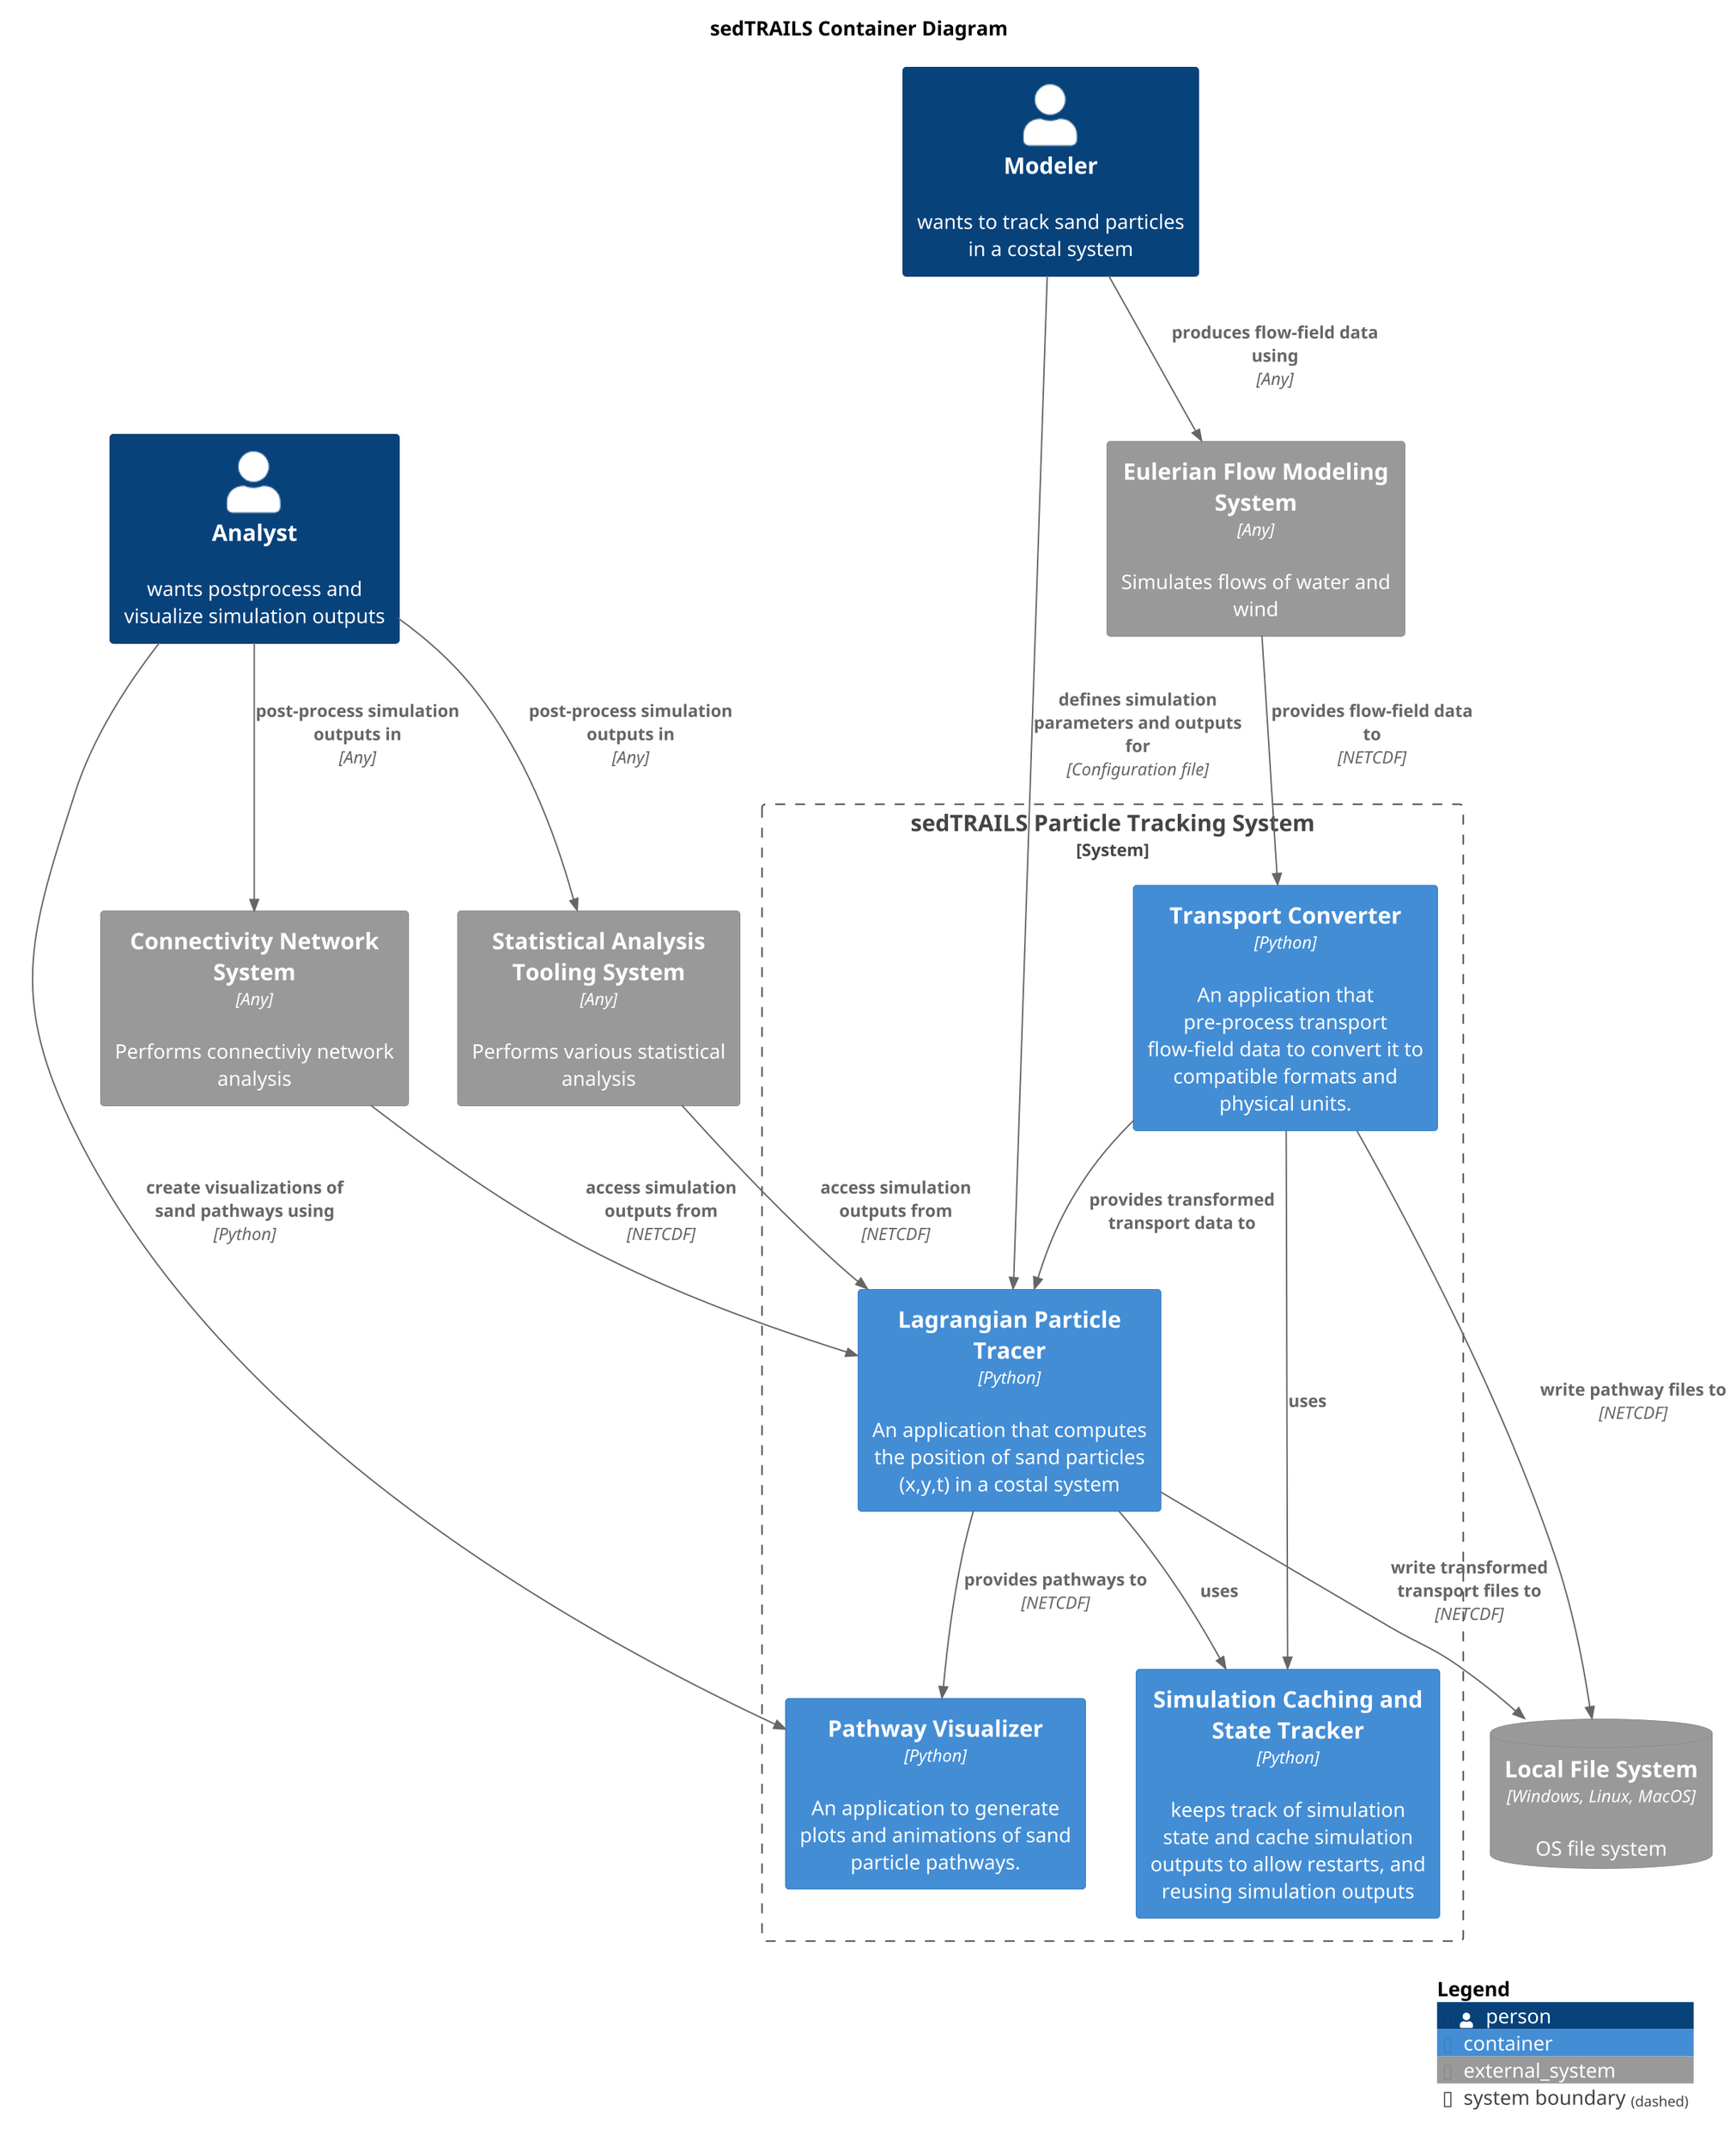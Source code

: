 @startuml SedtrailContainer
!include <C4/C4_Container>

title sedTRAILS Container Diagram
scale 2



Person(modeler, "Modeler", "wants to track sand particles in a costal system")
Person(analyst, "Analyst", "wants postprocess and visualize simulation outputs")

System_Boundary(sedtrailsSystem, "sedTRAILS Particle Tracking System"){ 
    Container(sedtrailsTracer, "Lagrangian Particle Tracer", "Python", "An application that computes the position of sand particles (x,y,t) in a costal system")
    Container(transportConverter, "Transport Converter", "Python", "An application that pre-process transport flow-field data to convert it to compatible formats and physical units.")
    Container(pathwayVisualizer, "Pathway Visualizer", "Python", "An application to generate plots and animations of sand particle pathways.")
    Container(cache, "Simulation Caching and State Tracker", "Python", "keeps track of simulation state and cache simulation outputs to allow restarts, and reusing simulation outputs")
    
    Rel(transportConverter, sedtrailsTracer, "provides transformed transport data to")
    Rel(sedtrailsTracer, pathwayVisualizer, "provides pathways to", "NETCDF")
    Rel(sedtrailsTracer, cache,  "uses")
    Rel(transportConverter, cache,  "uses")
}

System_Ext(flowSystem, "Eulerian Flow Modeling System", "Simulates flows of water and wind", $type="Any")
System_Ext(connectivityNetworkSys, "Connectivity Network System", "Performs connectiviy network analysis", $type="Any")
System_Ext(statisticsSys, "Statistical Analysis Tooling System", "Performs various statistical analysis", $type="Any")

SystemDb_Ext(fileSystem, "Local File System", "OS file system", $type="Windows, Linux, MacOS")
Rel(sedtrailsTracer, fileSystem, "write transformed transport files to", "NETCDF")
Rel(transportConverter, fileSystem, "write pathway files to", "NETCDF")

Rel(modeler, sedtrailsTracer, "defines simulation parameters and outputs for", "Configuration file")
Rel(connectivityNetworkSys, sedtrailsTracer, "access simulation outputs from", "NETCDF")
Rel(statisticsSys, sedtrailsTracer, "access simulation outputs from", "NETCDF")
Rel(analyst, pathwayVisualizer, "create visualizations of sand pathways using", "Python")
Rel(analyst, connectivityNetworkSys, "post-process simulation outputs in", "Any")
Rel(analyst, statisticsSys, "post-process simulation outputs in", "Any")

Rel(modeler, flowSystem, "produces flow-field data using", "Any")
Rel(flowSystem, transportConverter, "provides flow-field data to ", "NETCDF")


SHOW_LEGEND()
@enduml